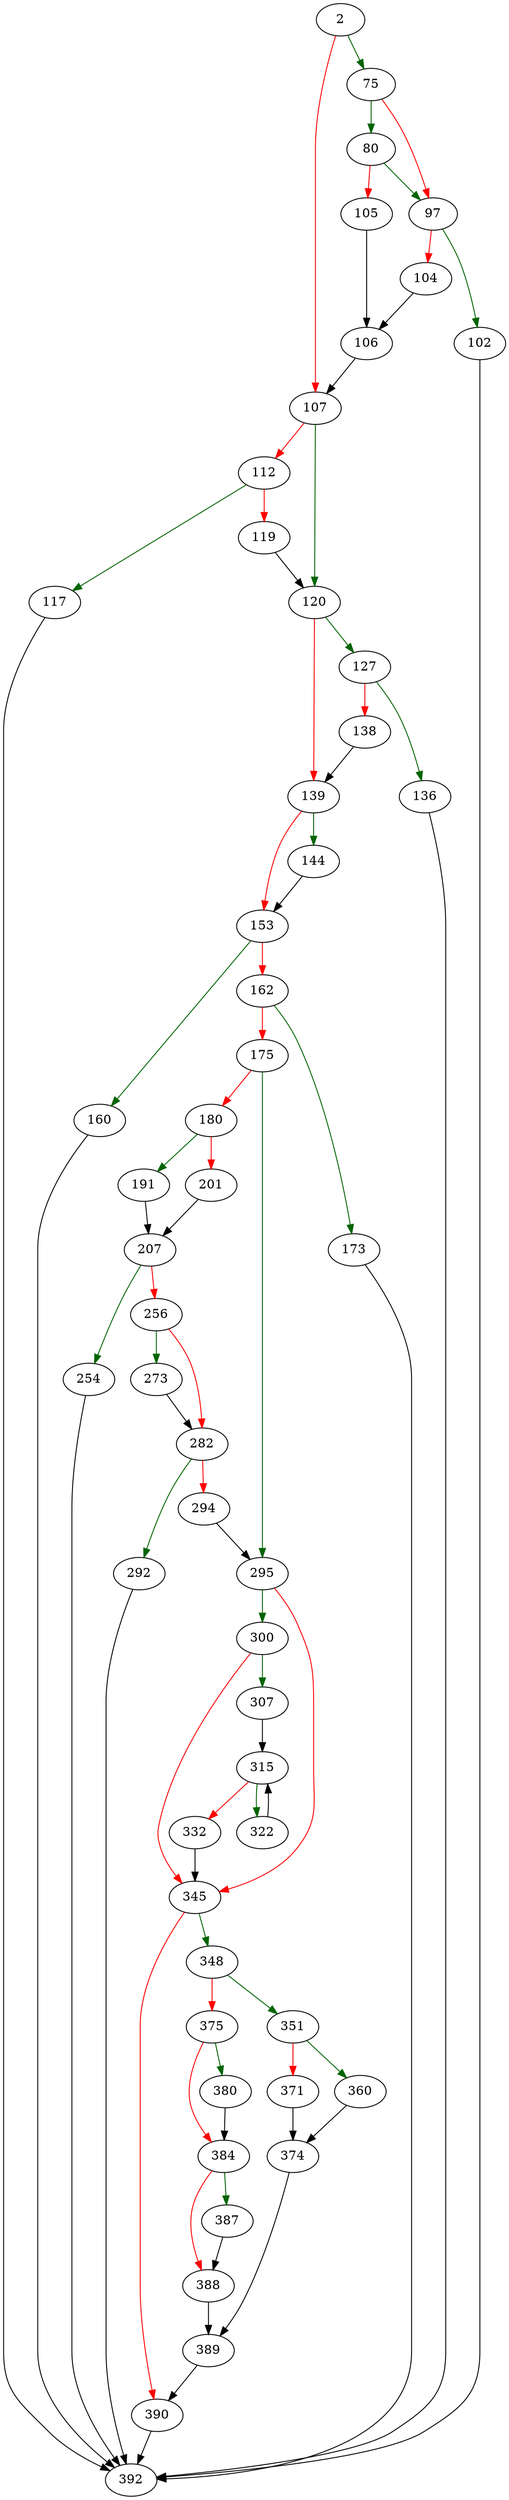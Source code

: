 strict digraph "sqlite3BtreeDelete" {
	// Node definitions.
	2 [entry=true];
	75;
	107;
	80;
	97;
	105;
	102;
	104;
	392;
	106;
	120;
	112;
	117;
	119;
	127;
	139;
	136;
	138;
	144;
	153;
	160;
	162;
	173;
	175;
	295;
	180;
	191;
	201;
	207;
	254;
	256;
	273;
	282;
	292;
	294;
	300;
	345;
	307;
	315;
	322;
	332;
	348;
	390;
	351;
	375;
	360;
	371;
	374;
	389;
	380;
	384;
	387;
	388;

	// Edge definitions.
	2 -> 75 [
		color=darkgreen
		cond=true
	];
	2 -> 107 [
		color=red
		cond=false
	];
	75 -> 80 [
		color=darkgreen
		cond=true
	];
	75 -> 97 [
		color=red
		cond=false
	];
	107 -> 120 [
		color=darkgreen
		cond=true
	];
	107 -> 112 [
		color=red
		cond=false
	];
	80 -> 97 [
		color=darkgreen
		cond=true
	];
	80 -> 105 [
		color=red
		cond=false
	];
	97 -> 102 [
		color=darkgreen
		cond=true
	];
	97 -> 104 [
		color=red
		cond=false
	];
	105 -> 106;
	102 -> 392;
	104 -> 106;
	106 -> 107;
	120 -> 127 [
		color=darkgreen
		cond=true
	];
	120 -> 139 [
		color=red
		cond=false
	];
	112 -> 117 [
		color=darkgreen
		cond=true
	];
	112 -> 119 [
		color=red
		cond=false
	];
	117 -> 392;
	119 -> 120;
	127 -> 136 [
		color=darkgreen
		cond=true
	];
	127 -> 138 [
		color=red
		cond=false
	];
	139 -> 144 [
		color=darkgreen
		cond=true
	];
	139 -> 153 [
		color=red
		cond=false
	];
	136 -> 392;
	138 -> 139;
	144 -> 153;
	153 -> 160 [
		color=darkgreen
		cond=true
	];
	153 -> 162 [
		color=red
		cond=false
	];
	160 -> 392;
	162 -> 173 [
		color=darkgreen
		cond=true
	];
	162 -> 175 [
		color=red
		cond=false
	];
	173 -> 392;
	175 -> 295 [
		color=darkgreen
		cond=true
	];
	175 -> 180 [
		color=red
		cond=false
	];
	295 -> 300 [
		color=darkgreen
		cond=true
	];
	295 -> 345 [
		color=red
		cond=false
	];
	180 -> 191 [
		color=darkgreen
		cond=true
	];
	180 -> 201 [
		color=red
		cond=false
	];
	191 -> 207;
	201 -> 207;
	207 -> 254 [
		color=darkgreen
		cond=true
	];
	207 -> 256 [
		color=red
		cond=false
	];
	254 -> 392;
	256 -> 273 [
		color=darkgreen
		cond=true
	];
	256 -> 282 [
		color=red
		cond=false
	];
	273 -> 282;
	282 -> 292 [
		color=darkgreen
		cond=true
	];
	282 -> 294 [
		color=red
		cond=false
	];
	292 -> 392;
	294 -> 295;
	300 -> 345 [
		color=red
		cond=false
	];
	300 -> 307 [
		color=darkgreen
		cond=true
	];
	345 -> 348 [
		color=darkgreen
		cond=true
	];
	345 -> 390 [
		color=red
		cond=false
	];
	307 -> 315;
	315 -> 322 [
		color=darkgreen
		cond=true
	];
	315 -> 332 [
		color=red
		cond=false
	];
	322 -> 315;
	332 -> 345;
	348 -> 351 [
		color=darkgreen
		cond=true
	];
	348 -> 375 [
		color=red
		cond=false
	];
	390 -> 392;
	351 -> 360 [
		color=darkgreen
		cond=true
	];
	351 -> 371 [
		color=red
		cond=false
	];
	375 -> 380 [
		color=darkgreen
		cond=true
	];
	375 -> 384 [
		color=red
		cond=false
	];
	360 -> 374;
	371 -> 374;
	374 -> 389;
	389 -> 390;
	380 -> 384;
	384 -> 387 [
		color=darkgreen
		cond=true
	];
	384 -> 388 [
		color=red
		cond=false
	];
	387 -> 388;
	388 -> 389;
}